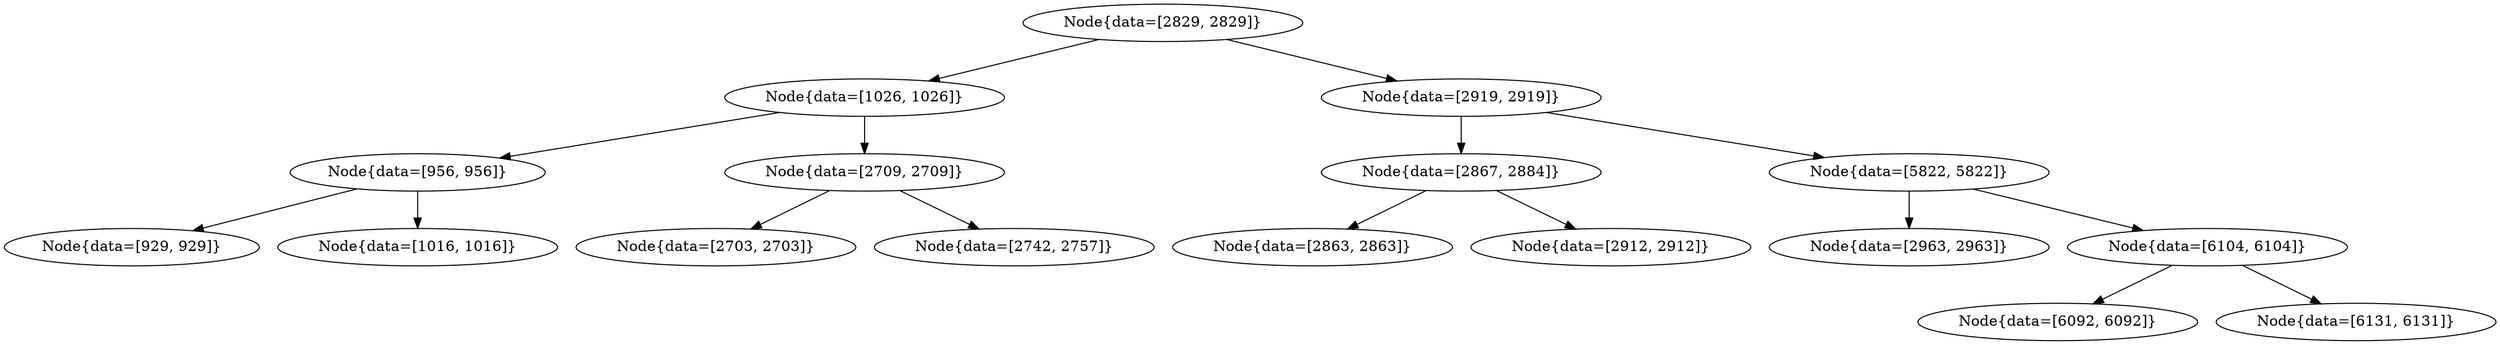 digraph G{
981765041 [label="Node{data=[2829, 2829]}"]
981765041 -> 313338379
313338379 [label="Node{data=[1026, 1026]}"]
313338379 -> 352372455
352372455 [label="Node{data=[956, 956]}"]
352372455 -> 1094522325
1094522325 [label="Node{data=[929, 929]}"]
352372455 -> 1610270528
1610270528 [label="Node{data=[1016, 1016]}"]
313338379 -> 612123590
612123590 [label="Node{data=[2709, 2709]}"]
612123590 -> 936939088
936939088 [label="Node{data=[2703, 2703]}"]
612123590 -> 518174403
518174403 [label="Node{data=[2742, 2757]}"]
981765041 -> 397128344
397128344 [label="Node{data=[2919, 2919]}"]
397128344 -> 1359983064
1359983064 [label="Node{data=[2867, 2884]}"]
1359983064 -> 584458151
584458151 [label="Node{data=[2863, 2863]}"]
1359983064 -> 696902032
696902032 [label="Node{data=[2912, 2912]}"]
397128344 -> 1669114187
1669114187 [label="Node{data=[5822, 5822]}"]
1669114187 -> 1339114893
1339114893 [label="Node{data=[2963, 2963]}"]
1669114187 -> 1567117559
1567117559 [label="Node{data=[6104, 6104]}"]
1567117559 -> 999014315
999014315 [label="Node{data=[6092, 6092]}"]
1567117559 -> 1035698016
1035698016 [label="Node{data=[6131, 6131]}"]
}